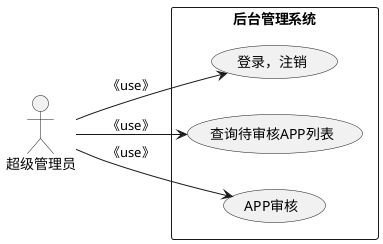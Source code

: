 @startuml  ./admin_usecase.png
    left to right direction
    rectangle 后台管理系统{
        (登录，注销)
        (查询待审核APP列表)
        (APP审核)
    }
    超级管理员-->(登录，注销):《use》
    超级管理员-->(查询待审核APP列表):《use》
    超级管理员-->(APP审核):《use》

@enduml